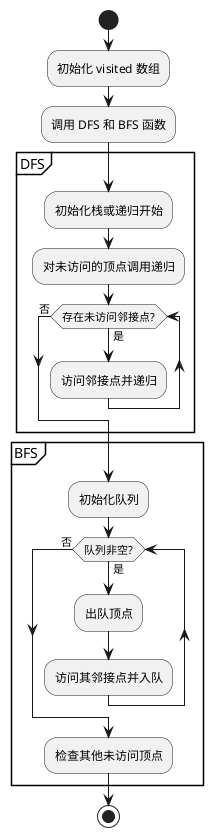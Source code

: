 @startuml EX5
start
:初始化 visited 数组;
:调用 DFS 和 BFS 函数;

partition DFS {
    :初始化栈或递归开始;
    :对未访问的顶点调用递归;
    while (存在未访问邻接点?) is (是)
        :访问邻接点并递归;
    endwhile (否)
}

partition BFS {
    :初始化队列;
    while (队列非空?) is (是)
        :出队顶点;
        :访问其邻接点并入队;
    endwhile (否)
    :检查其他未访问顶点;
}

stop
@enduml

